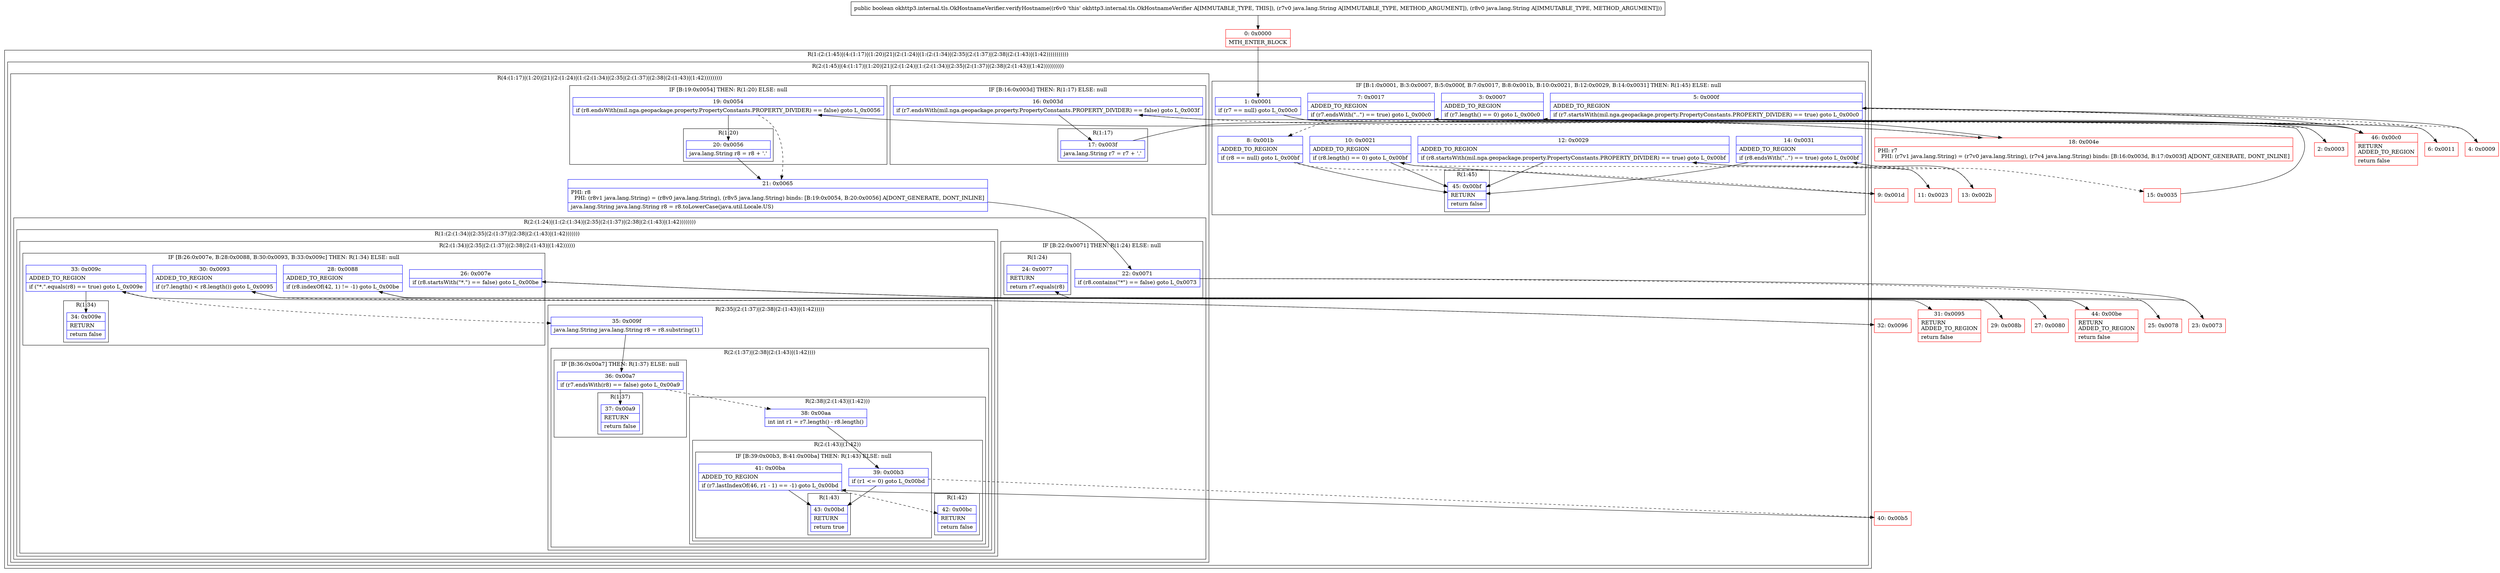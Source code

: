 digraph "CFG forokhttp3.internal.tls.OkHostnameVerifier.verifyHostname(Ljava\/lang\/String;Ljava\/lang\/String;)Z" {
subgraph cluster_Region_183304070 {
label = "R(1:(2:(1:45)|(4:(1:17)|(1:20)|21|(2:(1:24)|(1:(2:(1:34)|(2:35|(2:(1:37)|(2:38|(2:(1:43)|(1:42)))))))))))";
node [shape=record,color=blue];
subgraph cluster_Region_146417580 {
label = "R(2:(1:45)|(4:(1:17)|(1:20)|21|(2:(1:24)|(1:(2:(1:34)|(2:35|(2:(1:37)|(2:38|(2:(1:43)|(1:42))))))))))";
node [shape=record,color=blue];
subgraph cluster_IfRegion_1616536612 {
label = "IF [B:1:0x0001, B:3:0x0007, B:5:0x000f, B:7:0x0017, B:8:0x001b, B:10:0x0021, B:12:0x0029, B:14:0x0031] THEN: R(1:45) ELSE: null";
node [shape=record,color=blue];
Node_1 [shape=record,label="{1\:\ 0x0001|if (r7 == null) goto L_0x00c0\l}"];
Node_3 [shape=record,label="{3\:\ 0x0007|ADDED_TO_REGION\l|if (r7.length() == 0) goto L_0x00c0\l}"];
Node_5 [shape=record,label="{5\:\ 0x000f|ADDED_TO_REGION\l|if (r7.startsWith(mil.nga.geopackage.property.PropertyConstants.PROPERTY_DIVIDER) == true) goto L_0x00c0\l}"];
Node_7 [shape=record,label="{7\:\ 0x0017|ADDED_TO_REGION\l|if (r7.endsWith(\"..\") == true) goto L_0x00c0\l}"];
Node_8 [shape=record,label="{8\:\ 0x001b|ADDED_TO_REGION\l|if (r8 == null) goto L_0x00bf\l}"];
Node_10 [shape=record,label="{10\:\ 0x0021|ADDED_TO_REGION\l|if (r8.length() == 0) goto L_0x00bf\l}"];
Node_12 [shape=record,label="{12\:\ 0x0029|ADDED_TO_REGION\l|if (r8.startsWith(mil.nga.geopackage.property.PropertyConstants.PROPERTY_DIVIDER) == true) goto L_0x00bf\l}"];
Node_14 [shape=record,label="{14\:\ 0x0031|ADDED_TO_REGION\l|if (r8.endsWith(\"..\") == true) goto L_0x00bf\l}"];
subgraph cluster_Region_367336238 {
label = "R(1:45)";
node [shape=record,color=blue];
Node_45 [shape=record,label="{45\:\ 0x00bf|RETURN\l|return false\l}"];
}
}
subgraph cluster_Region_1260301518 {
label = "R(4:(1:17)|(1:20)|21|(2:(1:24)|(1:(2:(1:34)|(2:35|(2:(1:37)|(2:38|(2:(1:43)|(1:42)))))))))";
node [shape=record,color=blue];
subgraph cluster_IfRegion_2014893787 {
label = "IF [B:16:0x003d] THEN: R(1:17) ELSE: null";
node [shape=record,color=blue];
Node_16 [shape=record,label="{16\:\ 0x003d|if (r7.endsWith(mil.nga.geopackage.property.PropertyConstants.PROPERTY_DIVIDER) == false) goto L_0x003f\l}"];
subgraph cluster_Region_566630707 {
label = "R(1:17)";
node [shape=record,color=blue];
Node_17 [shape=record,label="{17\:\ 0x003f|java.lang.String r7 = r7 + '.'\l}"];
}
}
subgraph cluster_IfRegion_302916203 {
label = "IF [B:19:0x0054] THEN: R(1:20) ELSE: null";
node [shape=record,color=blue];
Node_19 [shape=record,label="{19\:\ 0x0054|if (r8.endsWith(mil.nga.geopackage.property.PropertyConstants.PROPERTY_DIVIDER) == false) goto L_0x0056\l}"];
subgraph cluster_Region_797927279 {
label = "R(1:20)";
node [shape=record,color=blue];
Node_20 [shape=record,label="{20\:\ 0x0056|java.lang.String r8 = r8 + '.'\l}"];
}
}
Node_21 [shape=record,label="{21\:\ 0x0065|PHI: r8 \l  PHI: (r8v1 java.lang.String) = (r8v0 java.lang.String), (r8v5 java.lang.String) binds: [B:19:0x0054, B:20:0x0056] A[DONT_GENERATE, DONT_INLINE]\l|java.lang.String java.lang.String r8 = r8.toLowerCase(java.util.Locale.US)\l}"];
subgraph cluster_Region_295682635 {
label = "R(2:(1:24)|(1:(2:(1:34)|(2:35|(2:(1:37)|(2:38|(2:(1:43)|(1:42))))))))";
node [shape=record,color=blue];
subgraph cluster_IfRegion_2069202328 {
label = "IF [B:22:0x0071] THEN: R(1:24) ELSE: null";
node [shape=record,color=blue];
Node_22 [shape=record,label="{22\:\ 0x0071|if (r8.contains(\"*\") == false) goto L_0x0073\l}"];
subgraph cluster_Region_1459136473 {
label = "R(1:24)";
node [shape=record,color=blue];
Node_24 [shape=record,label="{24\:\ 0x0077|RETURN\l|return r7.equals(r8)\l}"];
}
}
subgraph cluster_Region_8478410 {
label = "R(1:(2:(1:34)|(2:35|(2:(1:37)|(2:38|(2:(1:43)|(1:42)))))))";
node [shape=record,color=blue];
subgraph cluster_Region_1669278155 {
label = "R(2:(1:34)|(2:35|(2:(1:37)|(2:38|(2:(1:43)|(1:42))))))";
node [shape=record,color=blue];
subgraph cluster_IfRegion_858101860 {
label = "IF [B:26:0x007e, B:28:0x0088, B:30:0x0093, B:33:0x009c] THEN: R(1:34) ELSE: null";
node [shape=record,color=blue];
Node_26 [shape=record,label="{26\:\ 0x007e|if (r8.startsWith(\"*.\") == false) goto L_0x00be\l}"];
Node_28 [shape=record,label="{28\:\ 0x0088|ADDED_TO_REGION\l|if (r8.indexOf(42, 1) != \-1) goto L_0x00be\l}"];
Node_30 [shape=record,label="{30\:\ 0x0093|ADDED_TO_REGION\l|if (r7.length() \< r8.length()) goto L_0x0095\l}"];
Node_33 [shape=record,label="{33\:\ 0x009c|ADDED_TO_REGION\l|if (\"*.\".equals(r8) == true) goto L_0x009e\l}"];
subgraph cluster_Region_933203668 {
label = "R(1:34)";
node [shape=record,color=blue];
Node_34 [shape=record,label="{34\:\ 0x009e|RETURN\l|return false\l}"];
}
}
subgraph cluster_Region_232991250 {
label = "R(2:35|(2:(1:37)|(2:38|(2:(1:43)|(1:42)))))";
node [shape=record,color=blue];
Node_35 [shape=record,label="{35\:\ 0x009f|java.lang.String java.lang.String r8 = r8.substring(1)\l}"];
subgraph cluster_Region_1484627958 {
label = "R(2:(1:37)|(2:38|(2:(1:43)|(1:42))))";
node [shape=record,color=blue];
subgraph cluster_IfRegion_1523390323 {
label = "IF [B:36:0x00a7] THEN: R(1:37) ELSE: null";
node [shape=record,color=blue];
Node_36 [shape=record,label="{36\:\ 0x00a7|if (r7.endsWith(r8) == false) goto L_0x00a9\l}"];
subgraph cluster_Region_1384181053 {
label = "R(1:37)";
node [shape=record,color=blue];
Node_37 [shape=record,label="{37\:\ 0x00a9|RETURN\l|return false\l}"];
}
}
subgraph cluster_Region_1234744732 {
label = "R(2:38|(2:(1:43)|(1:42)))";
node [shape=record,color=blue];
Node_38 [shape=record,label="{38\:\ 0x00aa|int int r1 = r7.length() \- r8.length()\l}"];
subgraph cluster_Region_1210824663 {
label = "R(2:(1:43)|(1:42))";
node [shape=record,color=blue];
subgraph cluster_IfRegion_1457648243 {
label = "IF [B:39:0x00b3, B:41:0x00ba] THEN: R(1:43) ELSE: null";
node [shape=record,color=blue];
Node_39 [shape=record,label="{39\:\ 0x00b3|if (r1 \<= 0) goto L_0x00bd\l}"];
Node_41 [shape=record,label="{41\:\ 0x00ba|ADDED_TO_REGION\l|if (r7.lastIndexOf(46, r1 \- 1) == \-1) goto L_0x00bd\l}"];
subgraph cluster_Region_50952488 {
label = "R(1:43)";
node [shape=record,color=blue];
Node_43 [shape=record,label="{43\:\ 0x00bd|RETURN\l|return true\l}"];
}
}
subgraph cluster_Region_926925968 {
label = "R(1:42)";
node [shape=record,color=blue];
Node_42 [shape=record,label="{42\:\ 0x00bc|RETURN\l|return false\l}"];
}
}
}
}
}
}
}
}
}
}
}
Node_0 [shape=record,color=red,label="{0\:\ 0x0000|MTH_ENTER_BLOCK\l}"];
Node_2 [shape=record,color=red,label="{2\:\ 0x0003}"];
Node_4 [shape=record,color=red,label="{4\:\ 0x0009}"];
Node_6 [shape=record,color=red,label="{6\:\ 0x0011}"];
Node_9 [shape=record,color=red,label="{9\:\ 0x001d}"];
Node_11 [shape=record,color=red,label="{11\:\ 0x0023}"];
Node_13 [shape=record,color=red,label="{13\:\ 0x002b}"];
Node_15 [shape=record,color=red,label="{15\:\ 0x0035}"];
Node_18 [shape=record,color=red,label="{18\:\ 0x004e|PHI: r7 \l  PHI: (r7v1 java.lang.String) = (r7v0 java.lang.String), (r7v4 java.lang.String) binds: [B:16:0x003d, B:17:0x003f] A[DONT_GENERATE, DONT_INLINE]\l}"];
Node_23 [shape=record,color=red,label="{23\:\ 0x0073}"];
Node_25 [shape=record,color=red,label="{25\:\ 0x0078}"];
Node_27 [shape=record,color=red,label="{27\:\ 0x0080}"];
Node_29 [shape=record,color=red,label="{29\:\ 0x008b}"];
Node_31 [shape=record,color=red,label="{31\:\ 0x0095|RETURN\lADDED_TO_REGION\l|return false\l}"];
Node_32 [shape=record,color=red,label="{32\:\ 0x0096}"];
Node_40 [shape=record,color=red,label="{40\:\ 0x00b5}"];
Node_44 [shape=record,color=red,label="{44\:\ 0x00be|RETURN\lADDED_TO_REGION\l|return false\l}"];
Node_46 [shape=record,color=red,label="{46\:\ 0x00c0|RETURN\lADDED_TO_REGION\l|return false\l}"];
MethodNode[shape=record,label="{public boolean okhttp3.internal.tls.OkHostnameVerifier.verifyHostname((r6v0 'this' okhttp3.internal.tls.OkHostnameVerifier A[IMMUTABLE_TYPE, THIS]), (r7v0 java.lang.String A[IMMUTABLE_TYPE, METHOD_ARGUMENT]), (r8v0 java.lang.String A[IMMUTABLE_TYPE, METHOD_ARGUMENT])) }"];
MethodNode -> Node_0;
Node_1 -> Node_2[style=dashed];
Node_1 -> Node_46;
Node_3 -> Node_4[style=dashed];
Node_3 -> Node_46;
Node_5 -> Node_6[style=dashed];
Node_5 -> Node_46;
Node_7 -> Node_8[style=dashed];
Node_7 -> Node_46;
Node_8 -> Node_9[style=dashed];
Node_8 -> Node_45;
Node_10 -> Node_11[style=dashed];
Node_10 -> Node_45;
Node_12 -> Node_13[style=dashed];
Node_12 -> Node_45;
Node_14 -> Node_15[style=dashed];
Node_14 -> Node_45;
Node_16 -> Node_17;
Node_16 -> Node_18[style=dashed];
Node_17 -> Node_18;
Node_19 -> Node_20;
Node_19 -> Node_21[style=dashed];
Node_20 -> Node_21;
Node_21 -> Node_22;
Node_22 -> Node_23;
Node_22 -> Node_25[style=dashed];
Node_26 -> Node_27[style=dashed];
Node_26 -> Node_44;
Node_28 -> Node_29[style=dashed];
Node_28 -> Node_44;
Node_30 -> Node_31;
Node_30 -> Node_32[style=dashed];
Node_33 -> Node_34;
Node_33 -> Node_35[style=dashed];
Node_35 -> Node_36;
Node_36 -> Node_37;
Node_36 -> Node_38[style=dashed];
Node_38 -> Node_39;
Node_39 -> Node_40[style=dashed];
Node_39 -> Node_43;
Node_41 -> Node_42[style=dashed];
Node_41 -> Node_43;
Node_0 -> Node_1;
Node_2 -> Node_3;
Node_4 -> Node_5;
Node_6 -> Node_7;
Node_9 -> Node_10;
Node_11 -> Node_12;
Node_13 -> Node_14;
Node_15 -> Node_16;
Node_18 -> Node_19;
Node_23 -> Node_24;
Node_25 -> Node_26;
Node_27 -> Node_28;
Node_29 -> Node_30;
Node_32 -> Node_33;
Node_40 -> Node_41;
}

